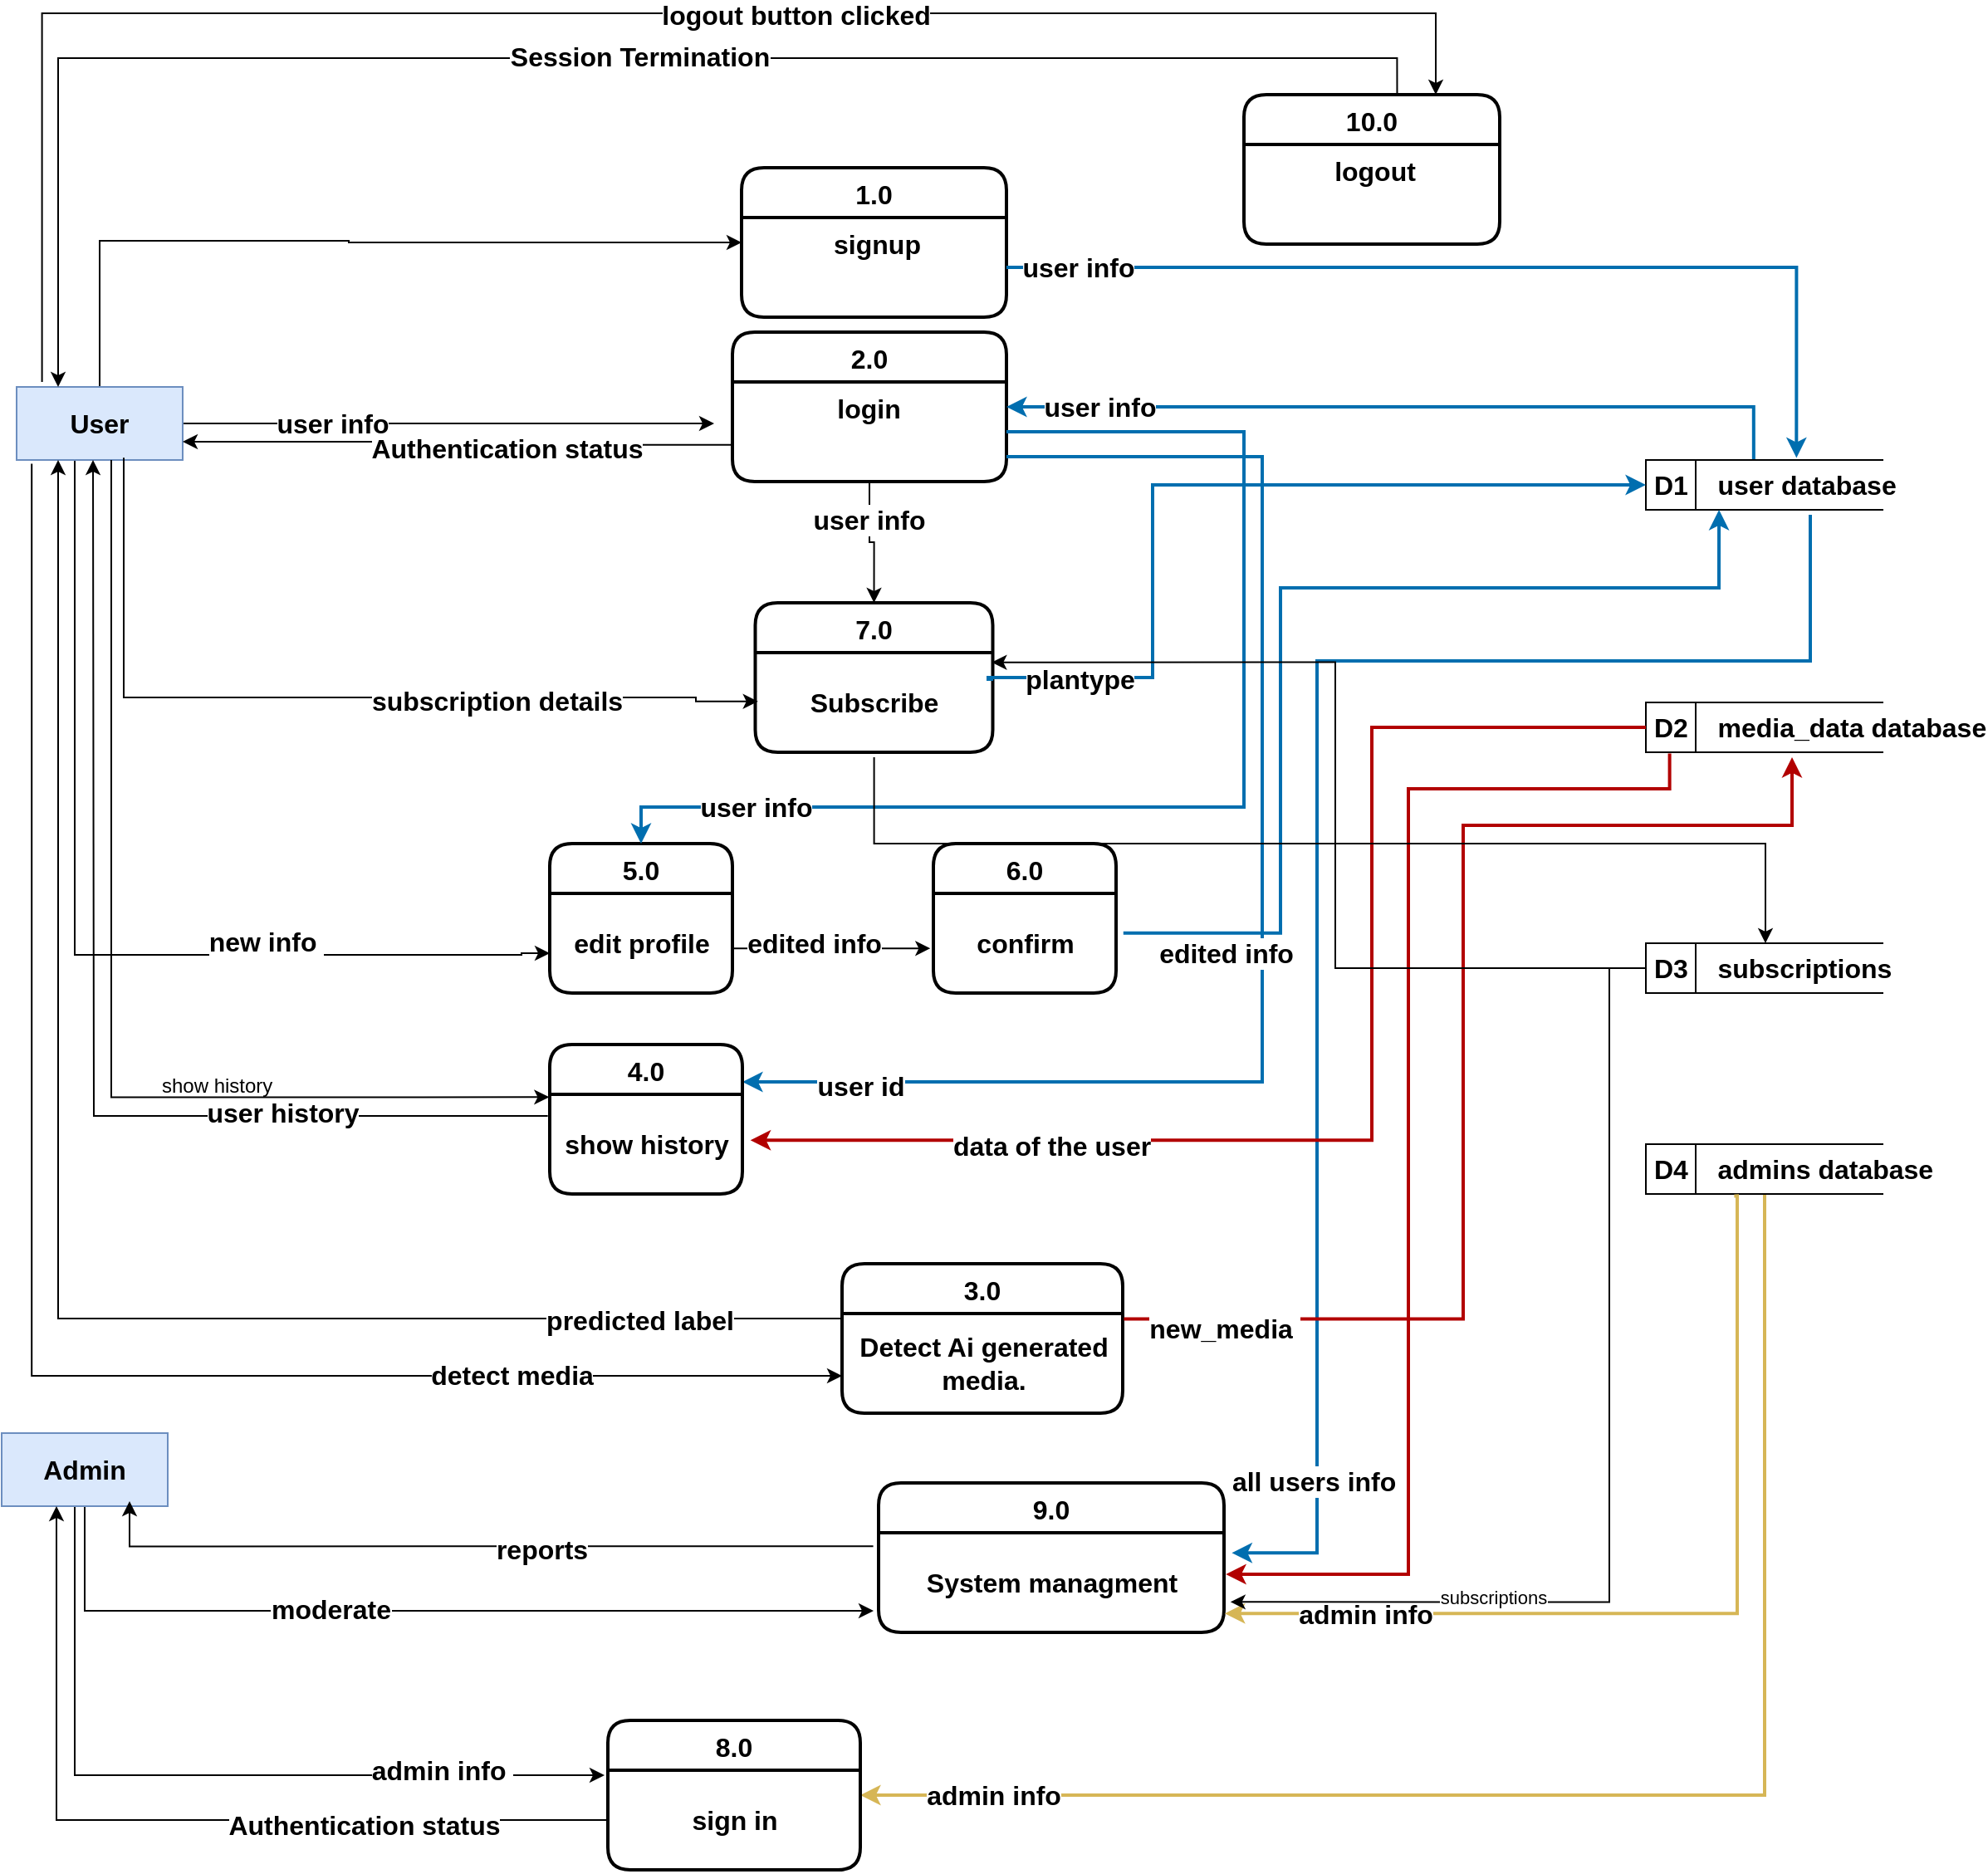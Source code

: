 <mxfile version="22.1.18" type="device">
  <diagram id="_J6QyDtCyrCejgibEiPi" name="Page-1">
    <mxGraphModel dx="1183" dy="1620" grid="0" gridSize="11" guides="1" tooltips="1" connect="1" arrows="1" fold="1" page="1" pageScale="1" pageWidth="1100" pageHeight="850" background="#ffffff" math="0" shadow="0">
      <root>
        <mxCell id="0" />
        <mxCell id="1" parent="0" />
        <mxCell id="0CBs-_K-dKTUyLUtf2J0-12" value="2.0" style="swimlane;childLayout=stackLayout;horizontal=1;startSize=30;horizontalStack=0;rounded=1;fontSize=16;fontStyle=1;strokeWidth=2;resizeParent=0;resizeLast=1;shadow=0;dashed=0;align=center;" parent="1" vertex="1">
          <mxGeometry x="495" y="187" width="165" height="90" as="geometry" />
        </mxCell>
        <mxCell id="0CBs-_K-dKTUyLUtf2J0-13" value="login " style="align=center;strokeColor=none;fillColor=none;spacingLeft=4;fontSize=16;verticalAlign=top;resizable=0;rotatable=0;part=1;fontStyle=1" parent="0CBs-_K-dKTUyLUtf2J0-12" vertex="1">
          <mxGeometry y="30" width="165" height="60" as="geometry" />
        </mxCell>
        <mxCell id="0CBs-_K-dKTUyLUtf2J0-33" value="&lt;br style=&quot;font-size: 16px;&quot;&gt;&lt;br style=&quot;font-size: 16px;&quot;&gt;" style="edgeStyle=orthogonalEdgeStyle;rounded=0;orthogonalLoop=1;jettySize=auto;html=1;fontSize=16;fontStyle=1" parent="1" source="0CBs-_K-dKTUyLUtf2J0-20" edge="1">
          <mxGeometry relative="1" as="geometry">
            <Array as="points">
              <mxPoint x="374" y="242" />
              <mxPoint x="374" y="242" />
            </Array>
            <mxPoint x="484" y="242" as="targetPoint" />
          </mxGeometry>
        </mxCell>
        <mxCell id="0CBs-_K-dKTUyLUtf2J0-60" value="user info" style="edgeLabel;html=1;align=center;verticalAlign=middle;resizable=0;points=[];fontSize=16;fontStyle=1" parent="0CBs-_K-dKTUyLUtf2J0-33" vertex="1" connectable="0">
          <mxGeometry x="-0.695" y="-1" relative="1" as="geometry">
            <mxPoint x="41" y="-1" as="offset" />
          </mxGeometry>
        </mxCell>
        <mxCell id="ZKWgKy2jPu-fumhLEX5u-35" style="edgeStyle=orthogonalEdgeStyle;rounded=0;orthogonalLoop=1;jettySize=auto;html=1;exitX=0.5;exitY=1;exitDx=0;exitDy=0;fontSize=16;fontStyle=1;entryX=0.026;entryY=0.591;entryDx=0;entryDy=0;entryPerimeter=0;" parent="1" target="ZKWgKy2jPu-fumhLEX5u-34" edge="1">
          <mxGeometry relative="1" as="geometry">
            <mxPoint x="367.928" y="550.71" as="targetPoint" />
            <Array as="points">
              <mxPoint x="99" y="562" />
              <mxPoint x="368" y="562" />
            </Array>
            <mxPoint x="99" y="264" as="sourcePoint" />
          </mxGeometry>
        </mxCell>
        <mxCell id="ZKWgKy2jPu-fumhLEX5u-36" value="new info&amp;nbsp;" style="edgeLabel;html=1;align=center;verticalAlign=middle;resizable=0;points=[];fontSize=16;fontStyle=1;rotation=0;" parent="ZKWgKy2jPu-fumhLEX5u-35" vertex="1" connectable="0">
          <mxGeometry x="0.165" y="1" relative="1" as="geometry">
            <mxPoint x="72" y="-7" as="offset" />
          </mxGeometry>
        </mxCell>
        <mxCell id="ZKWgKy2jPu-fumhLEX5u-60" style="edgeStyle=orthogonalEdgeStyle;rounded=0;orthogonalLoop=1;jettySize=auto;html=1;entryX=0;entryY=0.25;entryDx=0;entryDy=0;fontSize=16;fontStyle=1;exitX=0.5;exitY=0;exitDx=0;exitDy=0;" parent="1" source="0CBs-_K-dKTUyLUtf2J0-20" target="ZKWgKy2jPu-fumhLEX5u-2" edge="1">
          <mxGeometry relative="1" as="geometry">
            <mxPoint x="291" y="242" as="sourcePoint" />
            <Array as="points">
              <mxPoint x="114" y="132" />
              <mxPoint x="264" y="132" />
            </Array>
          </mxGeometry>
        </mxCell>
        <mxCell id="ZKWgKy2jPu-fumhLEX5u-70" style="edgeStyle=orthogonalEdgeStyle;rounded=0;orthogonalLoop=1;jettySize=auto;html=1;entryX=0;entryY=0.75;entryDx=0;entryDy=0;fontSize=16;fontStyle=1;exitX=0.091;exitY=1.05;exitDx=0;exitDy=0;exitPerimeter=0;" parent="1" source="0CBs-_K-dKTUyLUtf2J0-20" target="ZKWgKy2jPu-fumhLEX5u-68" edge="1">
          <mxGeometry relative="1" as="geometry">
            <Array as="points">
              <mxPoint x="73" y="816" />
            </Array>
          </mxGeometry>
        </mxCell>
        <mxCell id="ZKWgKy2jPu-fumhLEX5u-73" value="detect media" style="edgeLabel;html=1;align=center;verticalAlign=middle;resizable=0;points=[];fontSize=16;fontStyle=1" parent="ZKWgKy2jPu-fumhLEX5u-70" vertex="1" connectable="0">
          <mxGeometry x="0.537" y="1" relative="1" as="geometry">
            <mxPoint x="41" as="offset" />
          </mxGeometry>
        </mxCell>
        <mxCell id="0CBs-_K-dKTUyLUtf2J0-20" value="&lt;font style=&quot;font-size: 16px;&quot;&gt;User&lt;/font&gt;" style="whiteSpace=wrap;html=1;align=center;strokeColor=#6c8ebf;fillColor=#dae8fc;fontSize=16;fontStyle=1" parent="1" vertex="1">
          <mxGeometry x="64" y="220" width="100" height="44" as="geometry" />
        </mxCell>
        <mxCell id="0CBs-_K-dKTUyLUtf2J0-61" value="7.0" style="swimlane;childLayout=stackLayout;horizontal=1;startSize=30;horizontalStack=0;rounded=1;fontSize=16;fontStyle=1;strokeWidth=2;resizeParent=0;resizeLast=1;shadow=0;dashed=0;align=center;" parent="1" vertex="1">
          <mxGeometry x="508.75" y="350" width="143" height="90" as="geometry" />
        </mxCell>
        <mxCell id="0CBs-_K-dKTUyLUtf2J0-85" value="Subscribe" style="text;html=1;align=center;verticalAlign=middle;resizable=0;points=[];autosize=1;strokeColor=none;fillColor=none;strokeWidth=6;perimeterSpacing=3;fontSize=16;fontStyle=1" parent="0CBs-_K-dKTUyLUtf2J0-61" vertex="1">
          <mxGeometry y="30" width="143" height="60" as="geometry" />
        </mxCell>
        <mxCell id="ZKWgKy2jPu-fumhLEX5u-27" style="edgeStyle=orthogonalEdgeStyle;rounded=0;orthogonalLoop=1;jettySize=auto;html=1;entryX=0.5;entryY=0;entryDx=0;entryDy=0;exitX=0.5;exitY=1;exitDx=0;exitDy=0;fontSize=16;fontStyle=1" parent="1" source="0CBs-_K-dKTUyLUtf2J0-13" target="0CBs-_K-dKTUyLUtf2J0-61" edge="1">
          <mxGeometry relative="1" as="geometry">
            <Array as="points" />
          </mxGeometry>
        </mxCell>
        <mxCell id="ZKWgKy2jPu-fumhLEX5u-46" value="user info" style="edgeLabel;html=1;align=center;verticalAlign=middle;resizable=0;points=[];fontSize=16;fontStyle=1" parent="ZKWgKy2jPu-fumhLEX5u-27" vertex="1" connectable="0">
          <mxGeometry x="-0.399" y="-1" relative="1" as="geometry">
            <mxPoint as="offset" />
          </mxGeometry>
        </mxCell>
        <mxCell id="ZKWgKy2jPu-fumhLEX5u-43" style="edgeStyle=orthogonalEdgeStyle;rounded=0;orthogonalLoop=1;jettySize=auto;html=1;entryX=1;entryY=0.25;entryDx=0;entryDy=0;fontSize=16;fontStyle=1;strokeWidth=2;fillColor=#1ba1e2;strokeColor=#006EAF;exitX=0.454;exitY=0.015;exitDx=0;exitDy=0;exitPerimeter=0;" parent="1" source="djoCQU5wKfSwEfKa916S-10" target="0CBs-_K-dKTUyLUtf2J0-13" edge="1">
          <mxGeometry relative="1" as="geometry">
            <mxPoint x="1342" y="297" as="sourcePoint" />
            <Array as="points">
              <mxPoint x="1110" y="232" />
            </Array>
          </mxGeometry>
        </mxCell>
        <mxCell id="ZKWgKy2jPu-fumhLEX5u-44" value="user info" style="edgeLabel;html=1;align=center;verticalAlign=middle;resizable=0;points=[];fontSize=16;fontStyle=1" parent="ZKWgKy2jPu-fumhLEX5u-43" vertex="1" connectable="0">
          <mxGeometry x="0.076" relative="1" as="geometry">
            <mxPoint x="-167" as="offset" />
          </mxGeometry>
        </mxCell>
        <mxCell id="ZKWgKy2jPu-fumhLEX5u-55" style="edgeStyle=orthogonalEdgeStyle;rounded=0;orthogonalLoop=1;jettySize=auto;html=1;fontSize=16;fontStyle=1;strokeWidth=2;fillColor=#1ba1e2;strokeColor=#006EAF;entryX=1;entryY=0.25;entryDx=0;entryDy=0;exitX=1;exitY=0.75;exitDx=0;exitDy=0;" parent="1" source="0CBs-_K-dKTUyLUtf2J0-13" target="ZKWgKy2jPu-fumhLEX5u-51" edge="1">
          <mxGeometry relative="1" as="geometry">
            <mxPoint x="572" y="682" as="targetPoint" />
            <Array as="points">
              <mxPoint x="814" y="262" />
              <mxPoint x="814" y="639" />
            </Array>
          </mxGeometry>
        </mxCell>
        <mxCell id="ZKWgKy2jPu-fumhLEX5u-56" value="user id" style="edgeLabel;html=1;align=center;verticalAlign=middle;resizable=0;points=[];fontSize=16;fontStyle=1" parent="ZKWgKy2jPu-fumhLEX5u-55" vertex="1" connectable="0">
          <mxGeometry x="-0.016" y="-4" relative="1" as="geometry">
            <mxPoint x="-238" y="118" as="offset" />
          </mxGeometry>
        </mxCell>
        <mxCell id="ZKWgKy2jPu-fumhLEX5u-96" style="edgeStyle=orthogonalEdgeStyle;rounded=0;orthogonalLoop=1;jettySize=auto;html=1;fontSize=16;entryX=1.008;entryY=0.229;entryDx=0;entryDy=0;entryPerimeter=0;fontStyle=1;strokeWidth=2;fillColor=#1ba1e2;strokeColor=#006EAF;" parent="1" target="ZKWgKy2jPu-fumhLEX5u-89" edge="1">
          <mxGeometry relative="1" as="geometry">
            <mxPoint x="1144" y="297" as="sourcePoint" />
            <Array as="points">
              <mxPoint x="1144" y="385" />
              <mxPoint x="847" y="385" />
              <mxPoint x="847" y="922" />
            </Array>
          </mxGeometry>
        </mxCell>
        <mxCell id="ZKWgKy2jPu-fumhLEX5u-97" value="all users info&amp;nbsp;" style="edgeLabel;html=1;align=center;verticalAlign=middle;resizable=0;points=[];fontSize=16;fontStyle=1" parent="ZKWgKy2jPu-fumhLEX5u-96" vertex="1" connectable="0">
          <mxGeometry x="0.153" relative="1" as="geometry">
            <mxPoint y="318" as="offset" />
          </mxGeometry>
        </mxCell>
        <mxCell id="djoCQU5wKfSwEfKa916S-10" value="&lt;font style=&quot;font-size: 16px;&quot;&gt;D1&amp;nbsp; &amp;nbsp; user database&lt;/font&gt;" style="html=1;dashed=0;whitespace=wrap;shape=mxgraph.dfd.dataStoreID;align=left;spacingLeft=3;points=[[0,0],[0.5,0],[1,0],[0,0.5],[1,0.5],[0,1],[0.5,1],[1,1]];fontSize=16;fontStyle=1" parent="1" vertex="1">
          <mxGeometry x="1045" y="264" width="143" height="30" as="geometry" />
        </mxCell>
        <mxCell id="ZKWgKy2jPu-fumhLEX5u-1" value="1.0" style="swimlane;childLayout=stackLayout;horizontal=1;startSize=30;horizontalStack=0;rounded=1;fontSize=16;fontStyle=1;strokeWidth=2;resizeParent=0;resizeLast=1;shadow=0;dashed=0;align=center;" parent="1" vertex="1">
          <mxGeometry x="500.5" y="88" width="159.5" height="90" as="geometry" />
        </mxCell>
        <mxCell id="ZKWgKy2jPu-fumhLEX5u-2" value="signup" style="align=center;strokeColor=none;fillColor=none;spacingLeft=4;fontSize=16;verticalAlign=top;resizable=0;rotatable=0;part=1;fontStyle=1" parent="ZKWgKy2jPu-fumhLEX5u-1" vertex="1">
          <mxGeometry y="30" width="159.5" height="60" as="geometry" />
        </mxCell>
        <mxCell id="ZKWgKy2jPu-fumhLEX5u-6" style="edgeStyle=orthogonalEdgeStyle;rounded=0;orthogonalLoop=1;jettySize=auto;html=1;entryX=0.634;entryY=-0.043;entryDx=0;entryDy=0;entryPerimeter=0;fontSize=16;fontStyle=1;strokeWidth=2;fillColor=#1ba1e2;strokeColor=#006EAF;" parent="1" source="ZKWgKy2jPu-fumhLEX5u-2" target="djoCQU5wKfSwEfKa916S-10" edge="1">
          <mxGeometry relative="1" as="geometry" />
        </mxCell>
        <mxCell id="ZKWgKy2jPu-fumhLEX5u-7" value="user info" style="edgeLabel;html=1;align=center;verticalAlign=middle;resizable=0;points=[];fontSize=16;fontStyle=1" parent="ZKWgKy2jPu-fumhLEX5u-6" vertex="1" connectable="0">
          <mxGeometry x="-0.637" relative="1" as="geometry">
            <mxPoint x="-64" as="offset" />
          </mxGeometry>
        </mxCell>
        <mxCell id="ZKWgKy2jPu-fumhLEX5u-11" style="edgeStyle=orthogonalEdgeStyle;rounded=0;orthogonalLoop=1;jettySize=auto;html=1;entryX=1;entryY=0.75;entryDx=0;entryDy=0;exitX=-0.002;exitY=0.632;exitDx=0;exitDy=0;exitPerimeter=0;fontSize=16;fontStyle=1" parent="1" source="0CBs-_K-dKTUyLUtf2J0-13" target="0CBs-_K-dKTUyLUtf2J0-20" edge="1">
          <mxGeometry relative="1" as="geometry" />
        </mxCell>
        <mxCell id="ZKWgKy2jPu-fumhLEX5u-12" value="Authentication status" style="edgeLabel;html=1;align=center;verticalAlign=middle;resizable=0;points=[];fontSize=16;fontStyle=1" parent="ZKWgKy2jPu-fumhLEX5u-11" vertex="1" connectable="0">
          <mxGeometry x="-0.186" y="2" relative="1" as="geometry">
            <mxPoint as="offset" />
          </mxGeometry>
        </mxCell>
        <mxCell id="ZKWgKy2jPu-fumhLEX5u-82" style="edgeStyle=orthogonalEdgeStyle;rounded=0;orthogonalLoop=1;jettySize=auto;html=1;fontSize=16;fontStyle=1;fillColor=#fff2cc;gradientColor=#ffd966;strokeColor=#d6b656;strokeWidth=2;" parent="1" source="ZKWgKy2jPu-fumhLEX5u-13" target="ZKWgKy2jPu-fumhLEX5u-78" edge="1">
          <mxGeometry relative="1" as="geometry">
            <Array as="points">
              <mxPoint x="1117" y="1068" />
            </Array>
          </mxGeometry>
        </mxCell>
        <mxCell id="ZKWgKy2jPu-fumhLEX5u-83" value="admin info" style="edgeLabel;html=1;align=center;verticalAlign=middle;resizable=0;points=[];fontSize=16;fontStyle=1" parent="ZKWgKy2jPu-fumhLEX5u-82" vertex="1" connectable="0">
          <mxGeometry x="0.403" y="4" relative="1" as="geometry">
            <mxPoint x="-191" y="-4" as="offset" />
          </mxGeometry>
        </mxCell>
        <mxCell id="ZKWgKy2jPu-fumhLEX5u-13" value="&lt;font style=&quot;font-size: 16px;&quot;&gt;D4&amp;nbsp; &amp;nbsp; admins database&lt;/font&gt;" style="html=1;dashed=0;whitespace=wrap;shape=mxgraph.dfd.dataStoreID;align=left;spacingLeft=3;points=[[0,0],[0.5,0],[1,0],[0,0.5],[1,0.5],[0,1],[0.5,1],[1,1]];fontSize=16;fontStyle=1" parent="1" vertex="1">
          <mxGeometry x="1045" y="676" width="143" height="30" as="geometry" />
        </mxCell>
        <mxCell id="ZKWgKy2jPu-fumhLEX5u-94" style="edgeStyle=orthogonalEdgeStyle;rounded=0;orthogonalLoop=1;jettySize=auto;html=1;fontSize=16;fontStyle=1;strokeWidth=2;fillColor=#e51400;strokeColor=#B20000;entryX=0.991;entryY=0.424;entryDx=0;entryDy=0;entryPerimeter=0;exitX=0.1;exitY=1.025;exitDx=0;exitDy=0;exitPerimeter=0;" parent="1" source="ZKWgKy2jPu-fumhLEX5u-14" target="ZKWgKy2jPu-fumhLEX5u-89" edge="1">
          <mxGeometry relative="1" as="geometry">
            <mxPoint x="572" y="925" as="targetPoint" />
            <Array as="points">
              <mxPoint x="1059" y="462" />
              <mxPoint x="902" y="462" />
              <mxPoint x="902" y="935" />
            </Array>
          </mxGeometry>
        </mxCell>
        <mxCell id="ZKWgKy2jPu-fumhLEX5u-95" value="all media info&amp;nbsp;" style="edgeLabel;html=1;align=center;verticalAlign=middle;resizable=0;points=[];fontSize=16;fontStyle=1" parent="ZKWgKy2jPu-fumhLEX5u-94" vertex="1" connectable="0">
          <mxGeometry x="-0.317" relative="1" as="geometry">
            <mxPoint x="-198" y="353" as="offset" />
          </mxGeometry>
        </mxCell>
        <mxCell id="ZKWgKy2jPu-fumhLEX5u-14" value="&lt;font style=&quot;font-size: 16px;&quot;&gt;D2&amp;nbsp; &amp;nbsp; media_data database&lt;/font&gt;" style="html=1;dashed=0;whitespace=wrap;shape=mxgraph.dfd.dataStoreID;align=left;spacingLeft=3;points=[[0,0],[0.5,0],[1,0],[0,0.5],[1,0.5],[0,1],[0.5,1],[1,1]];fontSize=16;fontStyle=1" parent="1" vertex="1">
          <mxGeometry x="1045" y="410" width="143" height="30" as="geometry" />
        </mxCell>
        <mxCell id="ZKWgKy2jPu-fumhLEX5u-28" style="edgeStyle=orthogonalEdgeStyle;rounded=0;orthogonalLoop=1;jettySize=auto;html=1;fontSize=16;fontStyle=1;fillColor=#1ba1e2;strokeColor=#006EAF;strokeWidth=2;" parent="1" target="djoCQU5wKfSwEfKa916S-10" edge="1">
          <mxGeometry relative="1" as="geometry">
            <mxPoint x="652" y="396" as="sourcePoint" />
            <Array as="points">
              <mxPoint x="652" y="396" />
              <mxPoint x="649" y="396" />
              <mxPoint x="649" y="395" />
              <mxPoint x="748" y="395" />
              <mxPoint x="748" y="279" />
            </Array>
          </mxGeometry>
        </mxCell>
        <mxCell id="ZKWgKy2jPu-fumhLEX5u-29" value="&lt;font style=&quot;font-size: 16px;&quot;&gt;plantype&lt;/font&gt;" style="edgeLabel;html=1;align=center;verticalAlign=middle;resizable=0;points=[];fontSize=16;fontStyle=1" parent="ZKWgKy2jPu-fumhLEX5u-28" vertex="1" connectable="0">
          <mxGeometry x="-0.4" y="4" relative="1" as="geometry">
            <mxPoint x="-40" y="53" as="offset" />
          </mxGeometry>
        </mxCell>
        <mxCell id="ZKWgKy2jPu-fumhLEX5u-30" style="edgeStyle=orthogonalEdgeStyle;rounded=0;orthogonalLoop=1;jettySize=auto;html=1;entryX=0.031;entryY=0.491;entryDx=0;entryDy=0;entryPerimeter=0;fontSize=16;fontStyle=1;exitX=0.645;exitY=0.969;exitDx=0;exitDy=0;exitPerimeter=0;" parent="1" source="0CBs-_K-dKTUyLUtf2J0-20" target="0CBs-_K-dKTUyLUtf2J0-85" edge="1">
          <mxGeometry relative="1" as="geometry">
            <Array as="points">
              <mxPoint x="129" y="407" />
              <mxPoint x="473" y="407" />
              <mxPoint x="473" y="409" />
            </Array>
          </mxGeometry>
        </mxCell>
        <mxCell id="ZKWgKy2jPu-fumhLEX5u-31" value="subscription details" style="edgeLabel;html=1;align=center;verticalAlign=middle;resizable=0;points=[];fontSize=16;fontStyle=1" parent="ZKWgKy2jPu-fumhLEX5u-30" vertex="1" connectable="0">
          <mxGeometry x="0.396" y="-2" relative="1" as="geometry">
            <mxPoint as="offset" />
          </mxGeometry>
        </mxCell>
        <mxCell id="ZKWgKy2jPu-fumhLEX5u-33" value="5.0" style="swimlane;childLayout=stackLayout;horizontal=1;startSize=30;horizontalStack=0;rounded=1;fontSize=16;fontStyle=1;strokeWidth=2;resizeParent=0;resizeLast=1;shadow=0;dashed=0;align=center;" parent="1" vertex="1">
          <mxGeometry x="385" y="495" width="110" height="90" as="geometry" />
        </mxCell>
        <mxCell id="ZKWgKy2jPu-fumhLEX5u-34" value="edit profile" style="text;html=1;align=center;verticalAlign=middle;resizable=0;points=[];autosize=1;strokeColor=none;fillColor=none;strokeWidth=6;perimeterSpacing=3;fontSize=16;fontStyle=1" parent="ZKWgKy2jPu-fumhLEX5u-33" vertex="1">
          <mxGeometry y="30" width="110" height="60" as="geometry" />
        </mxCell>
        <mxCell id="ZKWgKy2jPu-fumhLEX5u-37" value="6.0" style="swimlane;childLayout=stackLayout;horizontal=1;startSize=30;horizontalStack=0;rounded=1;fontSize=16;fontStyle=1;strokeWidth=2;resizeParent=0;resizeLast=1;shadow=0;dashed=0;align=center;" parent="1" vertex="1">
          <mxGeometry x="616" y="495" width="110" height="90" as="geometry" />
        </mxCell>
        <mxCell id="ZKWgKy2jPu-fumhLEX5u-38" value="confirm" style="text;html=1;align=center;verticalAlign=middle;resizable=0;points=[];autosize=1;strokeColor=none;fillColor=none;strokeWidth=6;perimeterSpacing=3;fontSize=16;fontStyle=1" parent="ZKWgKy2jPu-fumhLEX5u-37" vertex="1">
          <mxGeometry y="30" width="110" height="60" as="geometry" />
        </mxCell>
        <mxCell id="ZKWgKy2jPu-fumhLEX5u-39" style="edgeStyle=orthogonalEdgeStyle;rounded=0;orthogonalLoop=1;jettySize=auto;html=1;fontSize=16;fontStyle=1;exitX=0.975;exitY=0.329;exitDx=0;exitDy=0;exitPerimeter=0;entryX=0.01;entryY=0.547;entryDx=0;entryDy=0;entryPerimeter=0;" parent="1" source="ZKWgKy2jPu-fumhLEX5u-34" target="ZKWgKy2jPu-fumhLEX5u-38" edge="1">
          <mxGeometry relative="1" as="geometry">
            <Array as="points">
              <mxPoint x="495" y="558" />
            </Array>
          </mxGeometry>
        </mxCell>
        <mxCell id="ZKWgKy2jPu-fumhLEX5u-48" value="edited info" style="edgeLabel;html=1;align=center;verticalAlign=middle;resizable=0;points=[];fontSize=16;fontStyle=1" parent="ZKWgKy2jPu-fumhLEX5u-39" vertex="1" connectable="0">
          <mxGeometry x="-0.191" relative="1" as="geometry">
            <mxPoint x="9" y="-3" as="offset" />
          </mxGeometry>
        </mxCell>
        <mxCell id="ZKWgKy2jPu-fumhLEX5u-40" style="edgeStyle=orthogonalEdgeStyle;rounded=0;orthogonalLoop=1;jettySize=auto;html=1;fontSize=16;fontStyle=1;strokeWidth=2;fillColor=#1ba1e2;strokeColor=#006EAF;entryX=0.5;entryY=0;entryDx=0;entryDy=0;exitX=1;exitY=0.5;exitDx=0;exitDy=0;" parent="1" source="0CBs-_K-dKTUyLUtf2J0-13" target="ZKWgKy2jPu-fumhLEX5u-33" edge="1">
          <mxGeometry relative="1" as="geometry">
            <mxPoint x="1232" y="330" as="sourcePoint" />
            <mxPoint x="492" y="558" as="targetPoint" />
            <Array as="points">
              <mxPoint x="803" y="247" />
              <mxPoint x="803" y="473" />
              <mxPoint x="440" y="473" />
            </Array>
          </mxGeometry>
        </mxCell>
        <mxCell id="ZKWgKy2jPu-fumhLEX5u-42" value="user info" style="edgeLabel;html=1;align=center;verticalAlign=middle;resizable=0;points=[];fontSize=16;fontStyle=1" parent="ZKWgKy2jPu-fumhLEX5u-40" vertex="1" connectable="0">
          <mxGeometry x="0.225" y="3" relative="1" as="geometry">
            <mxPoint x="-201" y="-3" as="offset" />
          </mxGeometry>
        </mxCell>
        <mxCell id="ZKWgKy2jPu-fumhLEX5u-58" style="edgeStyle=orthogonalEdgeStyle;rounded=0;orthogonalLoop=1;jettySize=auto;html=1;entryX=0.25;entryY=1;entryDx=0;entryDy=0;fontSize=16;fontStyle=1;exitX=0.015;exitY=0.243;exitDx=0;exitDy=0;exitPerimeter=0;" parent="1" source="ZKWgKy2jPu-fumhLEX5u-52" edge="1">
          <mxGeometry relative="1" as="geometry">
            <mxPoint x="406" y="661.0" as="sourcePoint" />
            <mxPoint x="110.0" y="264" as="targetPoint" />
          </mxGeometry>
        </mxCell>
        <mxCell id="ZKWgKy2jPu-fumhLEX5u-59" value="&lt;font style=&quot;font-size: 16px;&quot;&gt;user history&lt;/font&gt;" style="edgeLabel;html=1;align=center;verticalAlign=middle;resizable=0;points=[];fontSize=16;fontStyle=1" parent="ZKWgKy2jPu-fumhLEX5u-58" vertex="1" connectable="0">
          <mxGeometry x="-0.52" y="-2" relative="1" as="geometry">
            <mxPoint as="offset" />
          </mxGeometry>
        </mxCell>
        <mxCell id="ZKWgKy2jPu-fumhLEX5u-51" value="4.0" style="swimlane;childLayout=stackLayout;horizontal=1;startSize=30;horizontalStack=0;rounded=1;fontSize=16;fontStyle=1;strokeWidth=2;resizeParent=0;resizeLast=1;shadow=0;dashed=0;align=center;" parent="1" vertex="1">
          <mxGeometry x="385" y="616" width="116" height="90" as="geometry" />
        </mxCell>
        <mxCell id="ZKWgKy2jPu-fumhLEX5u-52" value="show history" style="text;html=1;align=center;verticalAlign=middle;resizable=0;points=[];autosize=1;strokeColor=none;fillColor=none;strokeWidth=6;perimeterSpacing=3;fontSize=16;fontStyle=1" parent="ZKWgKy2jPu-fumhLEX5u-51" vertex="1">
          <mxGeometry y="30" width="116" height="60" as="geometry" />
        </mxCell>
        <mxCell id="ZKWgKy2jPu-fumhLEX5u-53" style="edgeStyle=orthogonalEdgeStyle;rounded=0;orthogonalLoop=1;jettySize=auto;html=1;fontSize=16;fontStyle=1;strokeWidth=2;fillColor=#e51400;strokeColor=#B20000;entryX=1.015;entryY=0.464;entryDx=0;entryDy=0;entryPerimeter=0;" parent="1" source="ZKWgKy2jPu-fumhLEX5u-14" target="ZKWgKy2jPu-fumhLEX5u-52" edge="1">
          <mxGeometry relative="1" as="geometry">
            <mxPoint x="605" y="671" as="targetPoint" />
            <Array as="points">
              <mxPoint x="880" y="425" />
              <mxPoint x="880" y="674" />
            </Array>
          </mxGeometry>
        </mxCell>
        <mxCell id="ZKWgKy2jPu-fumhLEX5u-57" value="&lt;font style=&quot;font-size: 16px;&quot;&gt;data of the user&lt;/font&gt;" style="edgeLabel;html=1;align=center;verticalAlign=middle;resizable=0;points=[];fontSize=16;fontStyle=1" parent="ZKWgKy2jPu-fumhLEX5u-53" vertex="1" connectable="0">
          <mxGeometry x="-0.564" y="-1" relative="1" as="geometry">
            <mxPoint x="-192" y="245" as="offset" />
          </mxGeometry>
        </mxCell>
        <mxCell id="ZKWgKy2jPu-fumhLEX5u-61" value="10.0" style="swimlane;childLayout=stackLayout;horizontal=1;startSize=30;horizontalStack=0;rounded=1;fontSize=16;fontStyle=1;strokeWidth=2;resizeParent=0;resizeLast=1;shadow=0;dashed=0;align=center;" parent="1" vertex="1">
          <mxGeometry x="803" y="44" width="154" height="90" as="geometry" />
        </mxCell>
        <mxCell id="ZKWgKy2jPu-fumhLEX5u-62" value="logout" style="align=center;strokeColor=none;fillColor=none;spacingLeft=4;fontSize=16;verticalAlign=top;resizable=0;rotatable=0;part=1;fontStyle=1" parent="ZKWgKy2jPu-fumhLEX5u-61" vertex="1">
          <mxGeometry y="30" width="154" height="60" as="geometry" />
        </mxCell>
        <mxCell id="ZKWgKy2jPu-fumhLEX5u-63" style="edgeStyle=orthogonalEdgeStyle;rounded=0;orthogonalLoop=1;jettySize=auto;html=1;fontSize=16;fontStyle=1;entryX=0.25;entryY=0;entryDx=0;entryDy=0;exitX=0.599;exitY=0.008;exitDx=0;exitDy=0;exitPerimeter=0;" parent="1" source="ZKWgKy2jPu-fumhLEX5u-61" target="0CBs-_K-dKTUyLUtf2J0-20" edge="1">
          <mxGeometry relative="1" as="geometry">
            <Array as="points">
              <mxPoint x="895" y="22" />
              <mxPoint x="89" y="22" />
            </Array>
          </mxGeometry>
        </mxCell>
        <mxCell id="ZKWgKy2jPu-fumhLEX5u-64" value="Session Termination" style="edgeLabel;html=1;align=center;verticalAlign=middle;resizable=0;points=[];fontSize=16;fontStyle=1" parent="ZKWgKy2jPu-fumhLEX5u-63" vertex="1" connectable="0">
          <mxGeometry x="-0.79" y="-1" relative="1" as="geometry">
            <mxPoint x="-371" as="offset" />
          </mxGeometry>
        </mxCell>
        <mxCell id="ZKWgKy2jPu-fumhLEX5u-66" style="edgeStyle=orthogonalEdgeStyle;rounded=0;orthogonalLoop=1;jettySize=auto;html=1;fontSize=16;fontStyle=1;entryX=0.75;entryY=0;entryDx=0;entryDy=0;exitX=0.153;exitY=-0.067;exitDx=0;exitDy=0;exitPerimeter=0;" parent="1" source="0CBs-_K-dKTUyLUtf2J0-20" target="ZKWgKy2jPu-fumhLEX5u-61" edge="1">
          <mxGeometry relative="1" as="geometry">
            <mxPoint x="1022" y="94" as="targetPoint" />
            <Array as="points">
              <mxPoint x="79" y="-5" />
              <mxPoint x="919" y="-5" />
            </Array>
          </mxGeometry>
        </mxCell>
        <mxCell id="ZKWgKy2jPu-fumhLEX5u-67" value="logout button clicked" style="edgeLabel;html=1;align=center;verticalAlign=middle;resizable=0;points=[];fontSize=16;fontStyle=1" parent="ZKWgKy2jPu-fumhLEX5u-66" vertex="1" connectable="0">
          <mxGeometry x="0.218" y="-1" relative="1" as="geometry">
            <mxPoint as="offset" />
          </mxGeometry>
        </mxCell>
        <mxCell id="ZKWgKy2jPu-fumhLEX5u-74" style="edgeStyle=orthogonalEdgeStyle;rounded=0;orthogonalLoop=1;jettySize=auto;html=1;fontSize=16;fontStyle=1;entryX=0.25;entryY=1;entryDx=0;entryDy=0;" parent="1" target="0CBs-_K-dKTUyLUtf2J0-20" edge="1">
          <mxGeometry relative="1" as="geometry">
            <mxPoint x="77" y="275" as="targetPoint" />
            <mxPoint x="561" y="781" as="sourcePoint" />
            <Array as="points">
              <mxPoint x="89" y="781" />
            </Array>
          </mxGeometry>
        </mxCell>
        <mxCell id="ZKWgKy2jPu-fumhLEX5u-76" value="&lt;font style=&quot;font-size: 16px;&quot;&gt;predicted label&lt;/font&gt;" style="edgeLabel;html=1;align=center;verticalAlign=middle;resizable=0;points=[];fontSize=16;fontStyle=1" parent="ZKWgKy2jPu-fumhLEX5u-74" vertex="1" connectable="0">
          <mxGeometry x="-0.752" y="1" relative="1" as="geometry">
            <mxPoint as="offset" />
          </mxGeometry>
        </mxCell>
        <mxCell id="ZKWgKy2jPu-fumhLEX5u-68" value="3.0" style="swimlane;childLayout=stackLayout;horizontal=1;startSize=30;horizontalStack=0;rounded=1;fontSize=16;fontStyle=1;strokeWidth=2;resizeParent=0;resizeLast=1;shadow=0;dashed=0;align=center;" parent="1" vertex="1">
          <mxGeometry x="561" y="748" width="169" height="90" as="geometry" />
        </mxCell>
        <mxCell id="ZKWgKy2jPu-fumhLEX5u-69" value="&lt;div style=&quot;font-size: 16px;&quot;&gt;Detect Ai generated&lt;/div&gt;&lt;div style=&quot;font-size: 16px;&quot;&gt;media.&lt;/div&gt;" style="text;html=1;align=center;verticalAlign=middle;resizable=0;points=[];autosize=1;strokeColor=none;fillColor=none;strokeWidth=6;perimeterSpacing=3;fontSize=16;fontStyle=1" parent="ZKWgKy2jPu-fumhLEX5u-68" vertex="1">
          <mxGeometry y="30" width="169" height="60" as="geometry" />
        </mxCell>
        <mxCell id="ZKWgKy2jPu-fumhLEX5u-71" style="edgeStyle=orthogonalEdgeStyle;rounded=0;orthogonalLoop=1;jettySize=auto;html=1;fontSize=16;exitX=0.987;exitY=0.094;exitDx=0;exitDy=0;exitPerimeter=0;fontStyle=1;strokeWidth=2;fillColor=#e51400;strokeColor=#B20000;" parent="1" source="ZKWgKy2jPu-fumhLEX5u-69" edge="1">
          <mxGeometry relative="1" as="geometry">
            <mxPoint x="1133" y="443" as="targetPoint" />
            <Array as="points">
              <mxPoint x="935" y="781" />
              <mxPoint x="935" y="484" />
              <mxPoint x="1133" y="484" />
            </Array>
          </mxGeometry>
        </mxCell>
        <mxCell id="ZKWgKy2jPu-fumhLEX5u-72" value="new_media&amp;nbsp;" style="edgeLabel;html=1;align=center;verticalAlign=middle;resizable=0;points=[];fontSize=16;fontStyle=1" parent="ZKWgKy2jPu-fumhLEX5u-71" vertex="1" connectable="0">
          <mxGeometry x="-0.124" y="-4" relative="1" as="geometry">
            <mxPoint x="-148" y="126" as="offset" />
          </mxGeometry>
        </mxCell>
        <mxCell id="ZKWgKy2jPu-fumhLEX5u-80" style="edgeStyle=orthogonalEdgeStyle;rounded=0;orthogonalLoop=1;jettySize=auto;html=1;fontSize=16;fontStyle=1;" parent="1" source="ZKWgKy2jPu-fumhLEX5u-77" edge="1">
          <mxGeometry relative="1" as="geometry">
            <mxPoint x="418" y="1056" as="targetPoint" />
            <Array as="points">
              <mxPoint x="99" y="1056" />
              <mxPoint x="316" y="1056" />
            </Array>
          </mxGeometry>
        </mxCell>
        <mxCell id="ZKWgKy2jPu-fumhLEX5u-81" value="admin info&amp;nbsp;" style="edgeLabel;html=1;align=center;verticalAlign=middle;resizable=0;points=[];fontSize=16;fontStyle=1" parent="ZKWgKy2jPu-fumhLEX5u-80" vertex="1" connectable="0">
          <mxGeometry x="-0.146" y="1" relative="1" as="geometry">
            <mxPoint x="177" y="-2" as="offset" />
          </mxGeometry>
        </mxCell>
        <mxCell id="ZKWgKy2jPu-fumhLEX5u-90" style="edgeStyle=orthogonalEdgeStyle;rounded=0;orthogonalLoop=1;jettySize=auto;html=1;fontSize=16;fontStyle=1" parent="1" source="ZKWgKy2jPu-fumhLEX5u-77" target="ZKWgKy2jPu-fumhLEX5u-89" edge="1">
          <mxGeometry relative="1" as="geometry">
            <Array as="points">
              <mxPoint x="105" y="957" />
            </Array>
          </mxGeometry>
        </mxCell>
        <mxCell id="ZKWgKy2jPu-fumhLEX5u-91" value="moderate" style="edgeLabel;html=1;align=center;verticalAlign=middle;resizable=0;points=[];fontSize=16;fontStyle=1" parent="ZKWgKy2jPu-fumhLEX5u-90" vertex="1" connectable="0">
          <mxGeometry x="-0.217" y="1" relative="1" as="geometry">
            <mxPoint as="offset" />
          </mxGeometry>
        </mxCell>
        <mxCell id="ZKWgKy2jPu-fumhLEX5u-77" value="&lt;font style=&quot;font-size: 16px;&quot;&gt;Admin&lt;/font&gt;" style="whiteSpace=wrap;html=1;align=center;strokeColor=#6c8ebf;fillColor=#dae8fc;fontSize=16;fontStyle=1" parent="1" vertex="1">
          <mxGeometry x="55" y="850" width="100" height="44" as="geometry" />
        </mxCell>
        <mxCell id="ZKWgKy2jPu-fumhLEX5u-78" value="8.0" style="swimlane;childLayout=stackLayout;horizontal=1;startSize=30;horizontalStack=0;rounded=1;fontSize=16;fontStyle=1;strokeWidth=2;resizeParent=0;resizeLast=1;shadow=0;dashed=0;align=center;" parent="1" vertex="1">
          <mxGeometry x="420" y="1023" width="152" height="90" as="geometry" />
        </mxCell>
        <mxCell id="ZKWgKy2jPu-fumhLEX5u-79" value="&lt;div style=&quot;font-size: 16px;&quot;&gt;sign in&lt;/div&gt;" style="text;html=1;align=center;verticalAlign=middle;resizable=0;points=[];autosize=1;strokeColor=none;fillColor=none;strokeWidth=6;perimeterSpacing=3;fontSize=16;fontStyle=1" parent="ZKWgKy2jPu-fumhLEX5u-78" vertex="1">
          <mxGeometry y="30" width="152" height="60" as="geometry" />
        </mxCell>
        <mxCell id="ZKWgKy2jPu-fumhLEX5u-84" style="edgeStyle=orthogonalEdgeStyle;rounded=0;orthogonalLoop=1;jettySize=auto;html=1;fontSize=16;fontStyle=1;exitX=0;exitY=0.75;exitDx=0;exitDy=0;" parent="1" source="ZKWgKy2jPu-fumhLEX5u-78" edge="1">
          <mxGeometry relative="1" as="geometry">
            <mxPoint x="338" y="1083.0" as="sourcePoint" />
            <mxPoint x="88" y="894" as="targetPoint" />
            <Array as="points">
              <mxPoint x="420" y="1083" />
              <mxPoint x="88" y="1083" />
            </Array>
          </mxGeometry>
        </mxCell>
        <mxCell id="ZKWgKy2jPu-fumhLEX5u-86" value="Authentication status" style="edgeLabel;html=1;align=center;verticalAlign=middle;resizable=0;points=[];fontSize=16;fontStyle=1" parent="ZKWgKy2jPu-fumhLEX5u-84" vertex="1" connectable="0">
          <mxGeometry x="-0.416" y="3" relative="1" as="geometry">
            <mxPoint as="offset" />
          </mxGeometry>
        </mxCell>
        <mxCell id="ZKWgKy2jPu-fumhLEX5u-88" value="9.0" style="swimlane;childLayout=stackLayout;horizontal=1;startSize=30;horizontalStack=0;rounded=1;fontSize=16;fontStyle=1;strokeWidth=2;resizeParent=0;resizeLast=1;shadow=0;dashed=0;align=center;" parent="1" vertex="1">
          <mxGeometry x="583" y="880" width="208" height="90" as="geometry" />
        </mxCell>
        <mxCell id="ZKWgKy2jPu-fumhLEX5u-89" value="&lt;div style=&quot;font-size: 16px;&quot;&gt;System managment&lt;/div&gt;" style="text;html=1;align=center;verticalAlign=middle;resizable=0;points=[];autosize=1;strokeColor=none;fillColor=none;strokeWidth=6;perimeterSpacing=3;fontSize=16;fontStyle=1" parent="ZKWgKy2jPu-fumhLEX5u-88" vertex="1">
          <mxGeometry y="30" width="208" height="60" as="geometry" />
        </mxCell>
        <mxCell id="ZKWgKy2jPu-fumhLEX5u-92" style="edgeStyle=orthogonalEdgeStyle;rounded=0;orthogonalLoop=1;jettySize=auto;html=1;exitX=-0.001;exitY=0.169;exitDx=0;exitDy=0;fontSize=16;fontStyle=1;exitPerimeter=0;" parent="1" source="ZKWgKy2jPu-fumhLEX5u-89" edge="1">
          <mxGeometry relative="1" as="geometry">
            <mxPoint x="132" y="891" as="targetPoint" />
            <Array as="points">
              <mxPoint x="132" y="918" />
            </Array>
          </mxGeometry>
        </mxCell>
        <mxCell id="ZKWgKy2jPu-fumhLEX5u-93" value="reports" style="edgeLabel;html=1;align=center;verticalAlign=middle;resizable=0;points=[];fontSize=16;fontStyle=1" parent="ZKWgKy2jPu-fumhLEX5u-92" vertex="1" connectable="0">
          <mxGeometry x="-0.157" y="2" relative="1" as="geometry">
            <mxPoint as="offset" />
          </mxGeometry>
        </mxCell>
        <mxCell id="ZKWgKy2jPu-fumhLEX5u-49" style="edgeStyle=orthogonalEdgeStyle;rounded=0;orthogonalLoop=1;jettySize=auto;html=1;fontSize=16;fontStyle=1;strokeWidth=2;fillColor=#1ba1e2;strokeColor=#006EAF;exitX=1.012;exitY=0.408;exitDx=0;exitDy=0;exitPerimeter=0;entryX=0.308;entryY=1;entryDx=0;entryDy=0;entryPerimeter=0;" parent="1" source="ZKWgKy2jPu-fumhLEX5u-38" target="djoCQU5wKfSwEfKa916S-10" edge="1">
          <mxGeometry relative="1" as="geometry">
            <mxPoint x="1287" y="294" as="targetPoint" />
            <Array as="points">
              <mxPoint x="825" y="549" />
              <mxPoint x="825" y="341" />
              <mxPoint x="1089" y="341" />
            </Array>
          </mxGeometry>
        </mxCell>
        <mxCell id="ZKWgKy2jPu-fumhLEX5u-50" value="edited info" style="edgeLabel;html=1;align=center;verticalAlign=middle;resizable=0;points=[];fontSize=16;fontStyle=1" parent="ZKWgKy2jPu-fumhLEX5u-49" vertex="1" connectable="0">
          <mxGeometry x="-0.11" y="3" relative="1" as="geometry">
            <mxPoint x="-30" y="190" as="offset" />
          </mxGeometry>
        </mxCell>
        <mxCell id="VPhdA8_-v0yTpyHQM1CX-1" style="edgeStyle=orthogonalEdgeStyle;rounded=0;orthogonalLoop=1;jettySize=auto;html=1;entryX=0.022;entryY=0.071;entryDx=0;entryDy=0;entryPerimeter=0;" parent="1" source="0CBs-_K-dKTUyLUtf2J0-20" target="ZKWgKy2jPu-fumhLEX5u-52" edge="1">
          <mxGeometry relative="1" as="geometry">
            <Array as="points">
              <mxPoint x="121" y="648" />
            </Array>
          </mxGeometry>
        </mxCell>
        <mxCell id="VPhdA8_-v0yTpyHQM1CX-2" value="show history&amp;nbsp;" style="text;html=1;align=center;verticalAlign=middle;resizable=0;points=[];autosize=1;strokeColor=none;fillColor=none;" parent="1" vertex="1">
          <mxGeometry x="136" y="624" width="99" height="33" as="geometry" />
        </mxCell>
        <mxCell id="VPhdA8_-v0yTpyHQM1CX-3" style="edgeStyle=orthogonalEdgeStyle;rounded=0;orthogonalLoop=1;jettySize=auto;html=1;fontSize=16;fontStyle=1;fillColor=#fff2cc;gradientColor=#ffd966;strokeColor=#d6b656;strokeWidth=2;entryX=0.988;entryY=0.782;entryDx=0;entryDy=0;entryPerimeter=0;exitX=0.372;exitY=1.041;exitDx=0;exitDy=0;exitPerimeter=0;" parent="1" source="ZKWgKy2jPu-fumhLEX5u-13" target="ZKWgKy2jPu-fumhLEX5u-89" edge="1">
          <mxGeometry relative="1" as="geometry">
            <Array as="points">
              <mxPoint x="1100" y="707" />
              <mxPoint x="1100" y="959" />
            </Array>
            <mxPoint x="1023" y="737" as="sourcePoint" />
            <mxPoint x="583" y="1079" as="targetPoint" />
          </mxGeometry>
        </mxCell>
        <mxCell id="VPhdA8_-v0yTpyHQM1CX-4" value="admin info" style="edgeLabel;html=1;align=center;verticalAlign=middle;resizable=0;points=[];fontSize=16;fontStyle=1" parent="VPhdA8_-v0yTpyHQM1CX-3" vertex="1" connectable="0">
          <mxGeometry x="0.403" y="4" relative="1" as="geometry">
            <mxPoint x="-83" y="-4" as="offset" />
          </mxGeometry>
        </mxCell>
        <mxCell id="VPhdA8_-v0yTpyHQM1CX-5" value="&lt;font style=&quot;font-size: 16px;&quot;&gt;D3&amp;nbsp; &amp;nbsp; subscriptions&lt;/font&gt;" style="html=1;dashed=0;whitespace=wrap;shape=mxgraph.dfd.dataStoreID;align=left;spacingLeft=3;points=[[0,0],[0.5,0],[1,0],[0,0.5],[1,0.5],[0,1],[0.5,1],[1,1]];fontSize=16;fontStyle=1" parent="1" vertex="1">
          <mxGeometry x="1045" y="555" width="143" height="30" as="geometry" />
        </mxCell>
        <mxCell id="VPhdA8_-v0yTpyHQM1CX-6" style="edgeStyle=orthogonalEdgeStyle;rounded=0;orthogonalLoop=1;jettySize=auto;html=1;entryX=0.976;entryY=0.134;entryDx=0;entryDy=0;entryPerimeter=0;" parent="1" source="VPhdA8_-v0yTpyHQM1CX-5" target="0CBs-_K-dKTUyLUtf2J0-85" edge="1">
          <mxGeometry relative="1" as="geometry">
            <Array as="points">
              <mxPoint x="858" y="570" />
              <mxPoint x="858" y="386" />
            </Array>
          </mxGeometry>
        </mxCell>
        <mxCell id="VPhdA8_-v0yTpyHQM1CX-7" style="edgeStyle=orthogonalEdgeStyle;rounded=0;orthogonalLoop=1;jettySize=auto;html=1;" parent="1" source="0CBs-_K-dKTUyLUtf2J0-85" target="VPhdA8_-v0yTpyHQM1CX-5" edge="1">
          <mxGeometry relative="1" as="geometry">
            <Array as="points">
              <mxPoint x="580" y="495" />
              <mxPoint x="1117" y="495" />
            </Array>
          </mxGeometry>
        </mxCell>
        <mxCell id="VPhdA8_-v0yTpyHQM1CX-8" style="edgeStyle=orthogonalEdgeStyle;rounded=0;orthogonalLoop=1;jettySize=auto;html=1;entryX=1.004;entryY=0.677;entryDx=0;entryDy=0;entryPerimeter=0;" parent="1" source="VPhdA8_-v0yTpyHQM1CX-5" target="ZKWgKy2jPu-fumhLEX5u-89" edge="1">
          <mxGeometry relative="1" as="geometry">
            <Array as="points">
              <mxPoint x="1023" y="570" />
              <mxPoint x="1023" y="952" />
            </Array>
          </mxGeometry>
        </mxCell>
        <mxCell id="VPhdA8_-v0yTpyHQM1CX-9" value="subscriptions" style="edgeLabel;html=1;align=center;verticalAlign=middle;resizable=0;points=[];" parent="VPhdA8_-v0yTpyHQM1CX-8" vertex="1" connectable="0">
          <mxGeometry x="0.5" y="-3" relative="1" as="geometry">
            <mxPoint as="offset" />
          </mxGeometry>
        </mxCell>
      </root>
    </mxGraphModel>
  </diagram>
</mxfile>
